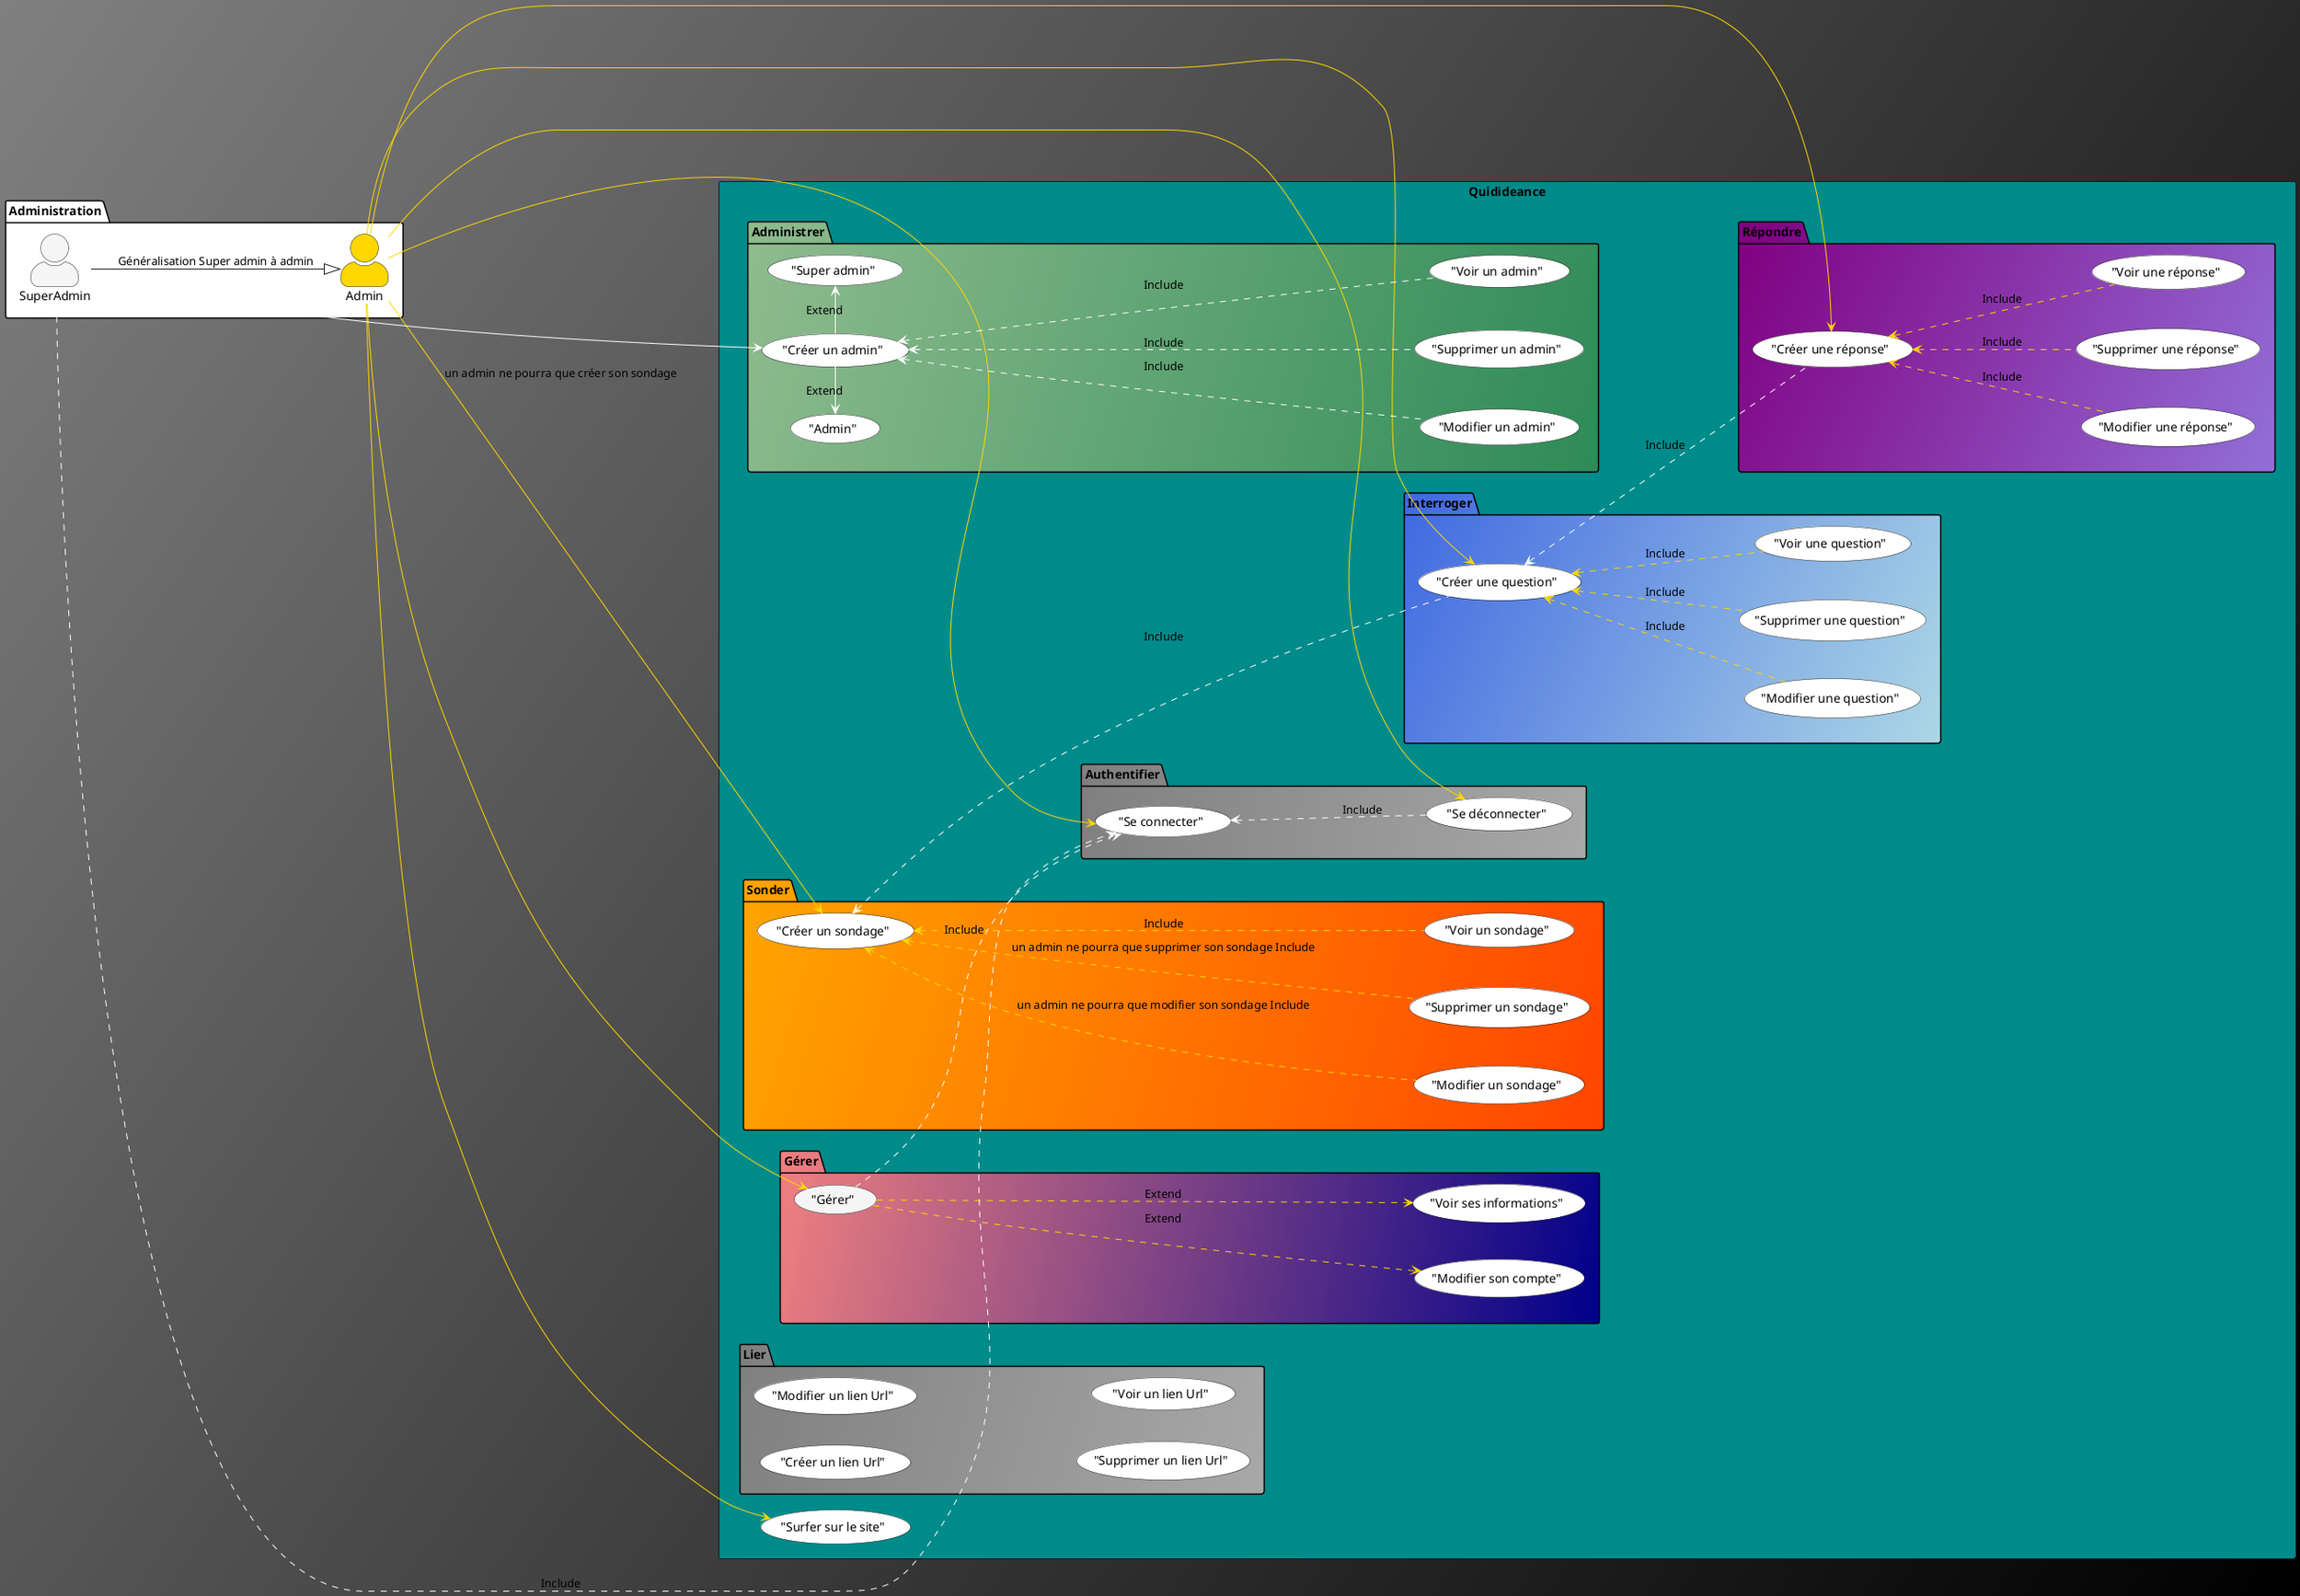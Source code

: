 @startuml Codecouleur
left to right direction
skinparam actorStyle awesome
skinparam backgroundcolor Grey/Black
skinparam classBackgroundColor Wheat|CornflowerBlue
package Administration #White{
    actor Admin as ADMIN #Gold
    actor SuperAdmin as SUPADMIN #WhiteSmoke
}


Rectangle Quidideance #DarkCyan {

    ("Surfer sur le site") as SURF #White
    
package Administrer #DarkSeaGreen/SeaGreen {
    ("Créer un admin") as ADMNEW #White
    ("Modifier un admin") as ADMEDIT #White
    ("Supprimer un admin") as ADMDELETE #White
    ("Voir un admin") as ADMSHOW #White
    ("Admin") as ADMINS #White
    ("Super admin") as SUPER #White
}    
package Interroger #RoyalBlue/LightBlue {

    ("Créer une question") as INTNEW #White
    ("Modifier une question") as INTEDIT #White
    ("Supprimer une question") as INTDELETE #White
    ("Voir une question") as INTSHOW #White
}
package Sonder #Orange/OrangeRed {

    ("Créer un sondage") as SONNEW #White
    ("Modifier un sondage") as SONEDIT #White
    ("Supprimer un sondage") as SONDELETE #White
    ("Voir un sondage") as SONSHOW #White
}

package Répondre #Purple/MediumPurple {

    ("Créer une réponse") as REPNEW #White
    ("Modifier une réponse") as REPEDIT #White
    ("Supprimer une réponse") as REPDELETE #White
    ("Voir une réponse") as REPSHOW #White
}
package Gérer #LightCoral/DarkBlue {

    ("Gérer") as GER #WhiteSmoke
    ("Modifier son compte") as GEREDIT #White
    ("Voir ses informations") as GERSHOW #White
}
package Authentifier #Grey/DarkGrey {
    ("Se connecter") as CON #White
    ("Se déconnecter") as DEC #White
}

package Lier #Grey/DarkGrey {
    ("Créer un lien Url") as LIENEW #White
    ("Modifier un lien Url") as LIEEDIT #White
    ("Supprimer un lien Url") as LIEDELETE #White
    ("Voir un lien Url") as LIESHOW #White
}

    SUPADMIN--|> ADMIN : Généralisation Super admin à admin



    ADMIN--up->CON #Gold
    ADMIN--->DEC #Gold
    ADMIN-->SURF #Gold



    ADMIN--->SONNEW #Gold : un admin ne pourra que créer son sondage
    SONNEW<..-SONEDIT #Gold : un admin ne pourra que modifier son sondage Include
    SONNEW<..-SONDELETE #Gold : un admin ne pourra que supprimer son sondage Include
    SONNEW<..-SONSHOW #Gold : Include 

    ADMIN--->INTNEW #Gold
    INTNEW<..-INTEDIT #Gold : Include
    INTNEW<..-INTDELETE #Gold : Include
    INTNEW<..-INTSHOW #Gold : Include

    ADMIN--->REPNEW #Gold
    REPNEW<..-REPEDIT #Gold : Include
    REPNEW<..-REPDELETE #Gold : Include
    REPNEW<..-REPSHOW #Gold : Include

    ADMIN--->GER #Gold
    GER-..>GEREDIT #Gold : Extend
    GER-..>GERSHOW #Gold : Extend

    SUPADMIN--->ADMNEW #White
    ADMNEW<..-ADMEDIT #White : Include
    ADMNEW<..-ADMDELETE #White : Include
    ADMNEW<..-ADMSHOW #White : Include
    ADMNEW-left->ADMINS #White : Extend
    ADMNEW-right->SUPER #White : Extend

    CON<.-DEC #White : Include
    SUPADMIN-.>CON #White : Include
    GER-.>CON #White : Include
    SONNEW<..-INTNEW #White : Include
    INTNEW<..-REPNEW #White : Include
    
    
    
    
    



      
    
  
}

@enduml
